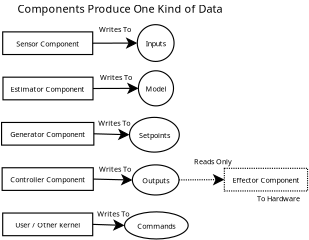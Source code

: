 <?xml version="1.0" encoding="UTF-8"?>
<dia:diagram xmlns:dia="http://www.lysator.liu.se/~alla/dia/"><dia:layer name="Background" visible="true"><dia:object type="Flowchart - Box" version="0" id="O0"><dia:attribute name="obj_pos"><dia:point val="15.025,11"/></dia:attribute><dia:attribute name="obj_bb"><dia:rectangle val="14.975,10.95;23.025,13.05"/></dia:attribute><dia:attribute name="elem_corner"><dia:point val="15.025,11"/></dia:attribute><dia:attribute name="elem_width"><dia:real val="7.95"/></dia:attribute><dia:attribute name="elem_height"><dia:real val="2"/></dia:attribute><dia:attribute name="show_background"><dia:boolean val="true"/></dia:attribute><dia:attribute name="padding"><dia:real val="0.5"/></dia:attribute><dia:attribute name="text"><dia:composite type="text"><dia:attribute name="string"><dia:string>#Estimator Component#</dia:string></dia:attribute><dia:attribute name="font"><dia:font family="sans" style="0" name="Courier"/></dia:attribute><dia:attribute name="height"><dia:real val="0.8"/></dia:attribute><dia:attribute name="pos"><dia:point val="19,12.3"/></dia:attribute><dia:attribute name="color"><dia:color val="#000000"/></dia:attribute><dia:attribute name="alignment"><dia:enum val="1"/></dia:attribute></dia:composite></dia:attribute></dia:object><dia:object type="Flowchart - Ellipse" version="0" id="O1"><dia:attribute name="obj_pos"><dia:point val="27,10.45"/></dia:attribute><dia:attribute name="obj_bb"><dia:rectangle val="26.95,10.4;30.122,13.572"/></dia:attribute><dia:attribute name="elem_corner"><dia:point val="27,10.45"/></dia:attribute><dia:attribute name="elem_width"><dia:real val="3.072"/></dia:attribute><dia:attribute name="elem_height"><dia:real val="3.072"/></dia:attribute><dia:attribute name="show_background"><dia:boolean val="true"/></dia:attribute><dia:attribute name="padding"><dia:real val="0.354"/></dia:attribute><dia:attribute name="text"><dia:composite type="text"><dia:attribute name="string"><dia:string>#Model#</dia:string></dia:attribute><dia:attribute name="font"><dia:font family="sans" style="0" name="Courier"/></dia:attribute><dia:attribute name="height"><dia:real val="0.8"/></dia:attribute><dia:attribute name="pos"><dia:point val="28.536,12.286"/></dia:attribute><dia:attribute name="color"><dia:color val="#000000"/></dia:attribute><dia:attribute name="alignment"><dia:enum val="1"/></dia:attribute></dia:composite></dia:attribute></dia:object><dia:object type="Standard - Line" version="0" id="O2"><dia:attribute name="obj_pos"><dia:point val="22.975,12"/></dia:attribute><dia:attribute name="obj_bb"><dia:rectangle val="22.925,11.186;27.053,12.786"/></dia:attribute><dia:attribute name="conn_endpoints"><dia:point val="22.975,12"/><dia:point val="27,11.986"/></dia:attribute><dia:attribute name="numcp"><dia:int val="1"/></dia:attribute><dia:attribute name="end_arrow"><dia:enum val="22"/></dia:attribute><dia:attribute name="end_arrow_length"><dia:real val="0.8"/></dia:attribute><dia:attribute name="end_arrow_width"><dia:real val="0.8"/></dia:attribute><dia:connections><dia:connection handle="0" to="O0" connection="8"/><dia:connection handle="1" to="O1" connection="8"/></dia:connections></dia:object><dia:object type="Flowchart - Box" version="0" id="O3"><dia:attribute name="obj_pos"><dia:point val="14.9,15"/></dia:attribute><dia:attribute name="obj_bb"><dia:rectangle val="14.85,14.95;23.1,17.05"/></dia:attribute><dia:attribute name="elem_corner"><dia:point val="14.9,15"/></dia:attribute><dia:attribute name="elem_width"><dia:real val="8.15"/></dia:attribute><dia:attribute name="elem_height"><dia:real val="2"/></dia:attribute><dia:attribute name="show_background"><dia:boolean val="true"/></dia:attribute><dia:attribute name="padding"><dia:real val="0.5"/></dia:attribute><dia:attribute name="text"><dia:composite type="text"><dia:attribute name="string"><dia:string>#Generator Component#</dia:string></dia:attribute><dia:attribute name="font"><dia:font family="sans" style="0" name="Courier"/></dia:attribute><dia:attribute name="height"><dia:real val="0.8"/></dia:attribute><dia:attribute name="pos"><dia:point val="18.975,16.3"/></dia:attribute><dia:attribute name="color"><dia:color val="#000000"/></dia:attribute><dia:attribute name="alignment"><dia:enum val="1"/></dia:attribute></dia:composite></dia:attribute></dia:object><dia:object type="Flowchart - Ellipse" version="0" id="O4"><dia:attribute name="obj_pos"><dia:point val="26.2,14.55"/></dia:attribute><dia:attribute name="obj_bb"><dia:rectangle val="26.15,14.5;30.647,17.669"/></dia:attribute><dia:attribute name="elem_corner"><dia:point val="26.2,14.55"/></dia:attribute><dia:attribute name="elem_width"><dia:real val="4.397"/></dia:attribute><dia:attribute name="elem_height"><dia:real val="3.069"/></dia:attribute><dia:attribute name="show_background"><dia:boolean val="true"/></dia:attribute><dia:attribute name="padding"><dia:real val="0.354"/></dia:attribute><dia:attribute name="text"><dia:composite type="text"><dia:attribute name="string"><dia:string>#Setpoints#</dia:string></dia:attribute><dia:attribute name="font"><dia:font family="sans" style="0" name="Courier"/></dia:attribute><dia:attribute name="height"><dia:real val="0.8"/></dia:attribute><dia:attribute name="pos"><dia:point val="28.399,16.384"/></dia:attribute><dia:attribute name="color"><dia:color val="#000000"/></dia:attribute><dia:attribute name="alignment"><dia:enum val="1"/></dia:attribute></dia:composite></dia:attribute></dia:object><dia:object type="Standard - Line" version="0" id="O5"><dia:attribute name="obj_pos"><dia:point val="23.05,16"/></dia:attribute><dia:attribute name="obj_bb"><dia:rectangle val="22.999,15.284;26.271,16.886"/></dia:attribute><dia:attribute name="conn_endpoints"><dia:point val="23.05,16"/><dia:point val="26.2,16.084"/></dia:attribute><dia:attribute name="numcp"><dia:int val="1"/></dia:attribute><dia:attribute name="end_arrow"><dia:enum val="22"/></dia:attribute><dia:attribute name="end_arrow_length"><dia:real val="0.8"/></dia:attribute><dia:attribute name="end_arrow_width"><dia:real val="0.8"/></dia:attribute><dia:connections><dia:connection handle="0" to="O3" connection="8"/><dia:connection handle="1" to="O4" connection="8"/></dia:connections></dia:object><dia:object type="Flowchart - Box" version="0" id="O6"><dia:attribute name="obj_pos"><dia:point val="14.95,19"/></dia:attribute><dia:attribute name="obj_bb"><dia:rectangle val="14.9,18.95;23.05,21.05"/></dia:attribute><dia:attribute name="elem_corner"><dia:point val="14.95,19"/></dia:attribute><dia:attribute name="elem_width"><dia:real val="8.05"/></dia:attribute><dia:attribute name="elem_height"><dia:real val="2"/></dia:attribute><dia:attribute name="show_background"><dia:boolean val="true"/></dia:attribute><dia:attribute name="padding"><dia:real val="0.5"/></dia:attribute><dia:attribute name="text"><dia:composite type="text"><dia:attribute name="string"><dia:string>#Controller Component#</dia:string></dia:attribute><dia:attribute name="font"><dia:font family="sans" style="0" name="Courier"/></dia:attribute><dia:attribute name="height"><dia:real val="0.8"/></dia:attribute><dia:attribute name="pos"><dia:point val="18.975,20.3"/></dia:attribute><dia:attribute name="color"><dia:color val="#000000"/></dia:attribute><dia:attribute name="alignment"><dia:enum val="1"/></dia:attribute></dia:composite></dia:attribute></dia:object><dia:object type="Flowchart - Ellipse" version="0" id="O7"><dia:attribute name="obj_pos"><dia:point val="26.452,18.746"/></dia:attribute><dia:attribute name="obj_bb"><dia:rectangle val="26.402,18.696;30.62,21.457"/></dia:attribute><dia:attribute name="elem_corner"><dia:point val="26.452,18.746"/></dia:attribute><dia:attribute name="elem_width"><dia:real val="4.119"/></dia:attribute><dia:attribute name="elem_height"><dia:real val="2.66"/></dia:attribute><dia:attribute name="show_background"><dia:boolean val="true"/></dia:attribute><dia:attribute name="padding"><dia:real val="0.354"/></dia:attribute><dia:attribute name="text"><dia:composite type="text"><dia:attribute name="string"><dia:string>#Outputs#</dia:string></dia:attribute><dia:attribute name="font"><dia:font family="sans" style="0" name="Courier"/></dia:attribute><dia:attribute name="height"><dia:real val="0.8"/></dia:attribute><dia:attribute name="pos"><dia:point val="28.511,20.377"/></dia:attribute><dia:attribute name="color"><dia:color val="#000000"/></dia:attribute><dia:attribute name="alignment"><dia:enum val="1"/></dia:attribute></dia:composite></dia:attribute></dia:object><dia:object type="Standard - Line" version="0" id="O8"><dia:attribute name="obj_pos"><dia:point val="23,20"/></dia:attribute><dia:attribute name="obj_bb"><dia:rectangle val="22.949,19.282;26.526,20.884"/></dia:attribute><dia:attribute name="conn_endpoints"><dia:point val="23,20"/><dia:point val="26.457,20.084"/></dia:attribute><dia:attribute name="numcp"><dia:int val="1"/></dia:attribute><dia:attribute name="end_arrow"><dia:enum val="22"/></dia:attribute><dia:attribute name="end_arrow_length"><dia:real val="0.8"/></dia:attribute><dia:attribute name="end_arrow_width"><dia:real val="0.8"/></dia:attribute><dia:connections><dia:connection handle="0" to="O6" connection="8"/><dia:connection handle="1" to="O7" connection="8"/></dia:connections></dia:object><dia:object type="Flowchart - Box" version="0" id="O9"><dia:attribute name="obj_pos"><dia:point val="15,23"/></dia:attribute><dia:attribute name="obj_bb"><dia:rectangle val="14.95,22.95;23,25.05"/></dia:attribute><dia:attribute name="elem_corner"><dia:point val="15,23"/></dia:attribute><dia:attribute name="elem_width"><dia:real val="7.95"/></dia:attribute><dia:attribute name="elem_height"><dia:real val="2"/></dia:attribute><dia:attribute name="show_background"><dia:boolean val="true"/></dia:attribute><dia:attribute name="padding"><dia:real val="0.5"/></dia:attribute><dia:attribute name="text"><dia:composite type="text"><dia:attribute name="string"><dia:string>#User / Other kernel#</dia:string></dia:attribute><dia:attribute name="font"><dia:font family="sans" style="0" name="Courier"/></dia:attribute><dia:attribute name="height"><dia:real val="0.8"/></dia:attribute><dia:attribute name="pos"><dia:point val="18.975,24.3"/></dia:attribute><dia:attribute name="color"><dia:color val="#000000"/></dia:attribute><dia:attribute name="alignment"><dia:enum val="1"/></dia:attribute></dia:composite></dia:attribute></dia:object><dia:object type="Flowchart - Ellipse" version="0" id="O10"><dia:attribute name="obj_pos"><dia:point val="25.761,22.895"/></dia:attribute><dia:attribute name="obj_bb"><dia:rectangle val="25.711,22.845;31.431,25.34"/></dia:attribute><dia:attribute name="elem_corner"><dia:point val="25.761,22.895"/></dia:attribute><dia:attribute name="elem_width"><dia:real val="5.62"/></dia:attribute><dia:attribute name="elem_height"><dia:real val="2.395"/></dia:attribute><dia:attribute name="show_background"><dia:boolean val="true"/></dia:attribute><dia:attribute name="padding"><dia:real val="0.354"/></dia:attribute><dia:attribute name="text"><dia:composite type="text"><dia:attribute name="string"><dia:string>#Commands#</dia:string></dia:attribute><dia:attribute name="font"><dia:font family="sans" style="0" name="Courier"/></dia:attribute><dia:attribute name="height"><dia:real val="0.8"/></dia:attribute><dia:attribute name="pos"><dia:point val="28.571,24.392"/></dia:attribute><dia:attribute name="color"><dia:color val="#000000"/></dia:attribute><dia:attribute name="alignment"><dia:enum val="1"/></dia:attribute></dia:composite></dia:attribute></dia:object><dia:object type="Standard - Line" version="0" id="O11"><dia:attribute name="obj_pos"><dia:point val="22.95,24"/></dia:attribute><dia:attribute name="obj_bb"><dia:rectangle val="22.898,23.291;25.837,24.894"/></dia:attribute><dia:attribute name="conn_endpoints"><dia:point val="22.95,24"/><dia:point val="25.761,24.092"/></dia:attribute><dia:attribute name="numcp"><dia:int val="1"/></dia:attribute><dia:attribute name="end_arrow"><dia:enum val="22"/></dia:attribute><dia:attribute name="end_arrow_length"><dia:real val="0.8"/></dia:attribute><dia:attribute name="end_arrow_width"><dia:real val="0.8"/></dia:attribute><dia:connections><dia:connection handle="0" to="O9" connection="8"/><dia:connection handle="1" to="O10" connection="8"/></dia:connections></dia:object><dia:object type="Flowchart - Box" version="0" id="O12"><dia:attribute name="obj_pos"><dia:point val="15,7"/></dia:attribute><dia:attribute name="obj_bb"><dia:rectangle val="14.95,6.95;23,9.05"/></dia:attribute><dia:attribute name="elem_corner"><dia:point val="15,7"/></dia:attribute><dia:attribute name="elem_width"><dia:real val="7.95"/></dia:attribute><dia:attribute name="elem_height"><dia:real val="2"/></dia:attribute><dia:attribute name="show_background"><dia:boolean val="true"/></dia:attribute><dia:attribute name="padding"><dia:real val="0.5"/></dia:attribute><dia:attribute name="text"><dia:composite type="text"><dia:attribute name="string"><dia:string>#Sensor Component#</dia:string></dia:attribute><dia:attribute name="font"><dia:font family="sans" style="0" name="Courier"/></dia:attribute><dia:attribute name="height"><dia:real val="0.8"/></dia:attribute><dia:attribute name="pos"><dia:point val="18.975,8.3"/></dia:attribute><dia:attribute name="color"><dia:color val="#000000"/></dia:attribute><dia:attribute name="alignment"><dia:enum val="1"/></dia:attribute></dia:composite></dia:attribute></dia:object><dia:object type="Flowchart - Ellipse" version="0" id="O13"><dia:attribute name="obj_pos"><dia:point val="26.887,6.362"/></dia:attribute><dia:attribute name="obj_bb"><dia:rectangle val="26.837,6.312;30.185,9.66"/></dia:attribute><dia:attribute name="elem_corner"><dia:point val="26.887,6.362"/></dia:attribute><dia:attribute name="elem_width"><dia:real val="3.248"/></dia:attribute><dia:attribute name="elem_height"><dia:real val="3.248"/></dia:attribute><dia:attribute name="show_background"><dia:boolean val="true"/></dia:attribute><dia:attribute name="padding"><dia:real val="0.354"/></dia:attribute><dia:attribute name="text"><dia:composite type="text"><dia:attribute name="string"><dia:string>#Inputs#</dia:string></dia:attribute><dia:attribute name="font"><dia:font family="sans" style="0" name="Courier"/></dia:attribute><dia:attribute name="height"><dia:real val="0.8"/></dia:attribute><dia:attribute name="pos"><dia:point val="28.511,8.286"/></dia:attribute><dia:attribute name="color"><dia:color val="#000000"/></dia:attribute><dia:attribute name="alignment"><dia:enum val="1"/></dia:attribute></dia:composite></dia:attribute></dia:object><dia:object type="Standard - Line" version="0" id="O14"><dia:attribute name="obj_pos"><dia:point val="22.95,8"/></dia:attribute><dia:attribute name="obj_bb"><dia:rectangle val="22.9,7.186;26.94,8.786"/></dia:attribute><dia:attribute name="conn_endpoints"><dia:point val="22.95,8"/><dia:point val="26.887,7.986"/></dia:attribute><dia:attribute name="numcp"><dia:int val="1"/></dia:attribute><dia:attribute name="end_arrow"><dia:enum val="22"/></dia:attribute><dia:attribute name="end_arrow_length"><dia:real val="0.8"/></dia:attribute><dia:attribute name="end_arrow_width"><dia:real val="0.8"/></dia:attribute><dia:connections><dia:connection handle="0" to="O12" connection="8"/><dia:connection handle="1" to="O13" connection="8"/></dia:connections></dia:object><dia:object type="Flowchart - Box" version="0" id="O15"><dia:attribute name="obj_pos"><dia:point val="34.575,19.05"/></dia:attribute><dia:attribute name="obj_bb"><dia:rectangle val="34.525,19;41.975,21.1"/></dia:attribute><dia:attribute name="elem_corner"><dia:point val="34.575,19.05"/></dia:attribute><dia:attribute name="elem_width"><dia:real val="7.35"/></dia:attribute><dia:attribute name="elem_height"><dia:real val="2"/></dia:attribute><dia:attribute name="show_background"><dia:boolean val="true"/></dia:attribute><dia:attribute name="line_style"><dia:enum val="4"/></dia:attribute><dia:attribute name="padding"><dia:real val="0.5"/></dia:attribute><dia:attribute name="text"><dia:composite type="text"><dia:attribute name="string"><dia:string>#Effector Component#</dia:string></dia:attribute><dia:attribute name="font"><dia:font family="sans" style="0" name="Courier"/></dia:attribute><dia:attribute name="height"><dia:real val="0.8"/></dia:attribute><dia:attribute name="pos"><dia:point val="38.25,20.35"/></dia:attribute><dia:attribute name="color"><dia:color val="#000000"/></dia:attribute><dia:attribute name="alignment"><dia:enum val="1"/></dia:attribute></dia:composite></dia:attribute></dia:object><dia:object type="Standard - Line" version="0" id="O16"><dia:attribute name="obj_pos"><dia:point val="30.57,20.076"/></dia:attribute><dia:attribute name="obj_bb"><dia:rectangle val="30.52,19.25;34.63,20.85"/></dia:attribute><dia:attribute name="conn_endpoints"><dia:point val="30.57,20.076"/><dia:point val="34.575,20.05"/></dia:attribute><dia:attribute name="numcp"><dia:int val="1"/></dia:attribute><dia:attribute name="line_style"><dia:enum val="4"/></dia:attribute><dia:attribute name="end_arrow"><dia:enum val="22"/></dia:attribute><dia:attribute name="end_arrow_length"><dia:real val="0.8"/></dia:attribute><dia:attribute name="end_arrow_width"><dia:real val="0.8"/></dia:attribute><dia:connections><dia:connection handle="0" to="O7" connection="0"/><dia:connection handle="1" to="O15" connection="7"/></dia:connections></dia:object><dia:object type="Standard - Text" version="0" id="O17"><dia:attribute name="obj_pos"><dia:point val="23.5,7"/></dia:attribute><dia:attribute name="obj_bb"><dia:rectangle val="23.477,6.277;26.45,7.345"/></dia:attribute><dia:attribute name="text"><dia:composite type="text"><dia:attribute name="string"><dia:string>#Writes To#</dia:string></dia:attribute><dia:attribute name="font"><dia:font family="sans" style="0" name="Courier"/></dia:attribute><dia:attribute name="height"><dia:real val="0.8"/></dia:attribute><dia:attribute name="pos"><dia:point val="23.5,7"/></dia:attribute><dia:attribute name="color"><dia:color val="#000000"/></dia:attribute><dia:attribute name="alignment"><dia:enum val="0"/></dia:attribute></dia:composite></dia:attribute></dia:object><dia:object type="Standard - Text" version="0" id="O18"><dia:attribute name="obj_pos"><dia:point val="23.595,11.245"/></dia:attribute><dia:attribute name="obj_bb"><dia:rectangle val="23.595,10.523;26.567,11.59"/></dia:attribute><dia:attribute name="text"><dia:composite type="text"><dia:attribute name="string"><dia:string>#Writes To#</dia:string></dia:attribute><dia:attribute name="font"><dia:font family="sans" style="0" name="Courier"/></dia:attribute><dia:attribute name="height"><dia:real val="0.8"/></dia:attribute><dia:attribute name="pos"><dia:point val="23.595,11.245"/></dia:attribute><dia:attribute name="color"><dia:color val="#000000"/></dia:attribute><dia:attribute name="alignment"><dia:enum val="0"/></dia:attribute></dia:composite></dia:attribute></dia:object><dia:object type="Standard - Text" version="0" id="O19"><dia:attribute name="obj_pos"><dia:point val="23.45,15.3"/></dia:attribute><dia:attribute name="obj_bb"><dia:rectangle val="23.45,14.6;26.4,15.6"/></dia:attribute><dia:attribute name="text"><dia:composite type="text"><dia:attribute name="string"><dia:string>#Writes To#</dia:string></dia:attribute><dia:attribute name="font"><dia:font family="sans" style="0" name="Courier"/></dia:attribute><dia:attribute name="height"><dia:real val="0.8"/></dia:attribute><dia:attribute name="pos"><dia:point val="23.45,15.3"/></dia:attribute><dia:attribute name="color"><dia:color val="#000000"/></dia:attribute><dia:attribute name="alignment"><dia:enum val="0"/></dia:attribute></dia:composite></dia:attribute></dia:object><dia:object type="Standard - Text" version="0" id="O20"><dia:attribute name="obj_pos"><dia:point val="23.5,19.35"/></dia:attribute><dia:attribute name="obj_bb"><dia:rectangle val="23.5,18.65;26.45,19.65"/></dia:attribute><dia:attribute name="text"><dia:composite type="text"><dia:attribute name="string"><dia:string>#Writes To#</dia:string></dia:attribute><dia:attribute name="font"><dia:font family="sans" style="0" name="Courier"/></dia:attribute><dia:attribute name="height"><dia:real val="0.8"/></dia:attribute><dia:attribute name="pos"><dia:point val="23.5,19.35"/></dia:attribute><dia:attribute name="color"><dia:color val="#000000"/></dia:attribute><dia:attribute name="alignment"><dia:enum val="0"/></dia:attribute></dia:composite></dia:attribute></dia:object><dia:object type="Standard - Text" version="0" id="O21"><dia:attribute name="obj_pos"><dia:point val="23.35,23.3"/></dia:attribute><dia:attribute name="obj_bb"><dia:rectangle val="23.35,22.6;26.3,23.6"/></dia:attribute><dia:attribute name="text"><dia:composite type="text"><dia:attribute name="string"><dia:string>#Writes To#</dia:string></dia:attribute><dia:attribute name="font"><dia:font family="sans" style="0" name="Courier"/></dia:attribute><dia:attribute name="height"><dia:real val="0.8"/></dia:attribute><dia:attribute name="pos"><dia:point val="23.35,23.3"/></dia:attribute><dia:attribute name="color"><dia:color val="#000000"/></dia:attribute><dia:attribute name="alignment"><dia:enum val="0"/></dia:attribute></dia:composite></dia:attribute></dia:object><dia:object type="Standard - Text" version="0" id="O22"><dia:attribute name="obj_pos"><dia:point val="31.9,18.7"/></dia:attribute><dia:attribute name="obj_bb"><dia:rectangle val="31.9,17.977;35.472,19.045"/></dia:attribute><dia:attribute name="text"><dia:composite type="text"><dia:attribute name="string"><dia:string>#Reads Only#</dia:string></dia:attribute><dia:attribute name="font"><dia:font family="sans" style="0" name="Courier"/></dia:attribute><dia:attribute name="height"><dia:real val="0.8"/></dia:attribute><dia:attribute name="pos"><dia:point val="31.9,18.7"/></dia:attribute><dia:attribute name="color"><dia:color val="#000000"/></dia:attribute><dia:attribute name="alignment"><dia:enum val="0"/></dia:attribute></dia:composite></dia:attribute></dia:object><dia:object type="Standard - Text" version="0" id="O23"><dia:attribute name="obj_pos"><dia:point val="25.35,5.3"/></dia:attribute><dia:attribute name="obj_bb"><dia:rectangle val="16.6,4.269;34.131,5.812"/></dia:attribute><dia:attribute name="text"><dia:composite type="text"><dia:attribute name="string"><dia:string>#Components Produce One Kind of Data#</dia:string></dia:attribute><dia:attribute name="font"><dia:font family="sans" style="0" name="Courier"/></dia:attribute><dia:attribute name="height"><dia:real val="1.2"/></dia:attribute><dia:attribute name="pos"><dia:point val="25.35,5.3"/></dia:attribute><dia:attribute name="color"><dia:color val="#000000"/></dia:attribute><dia:attribute name="alignment"><dia:enum val="1"/></dia:attribute></dia:composite></dia:attribute></dia:object><dia:object type="Standard - Text" version="0" id="O24"><dia:attribute name="obj_pos"><dia:point val="37.45,21.95"/></dia:attribute><dia:attribute name="obj_bb"><dia:rectangle val="37.45,21.227;41.472,22.295"/></dia:attribute><dia:attribute name="text"><dia:composite type="text"><dia:attribute name="string"><dia:string>#To Hardware#</dia:string></dia:attribute><dia:attribute name="font"><dia:font family="sans" style="0" name="Courier"/></dia:attribute><dia:attribute name="height"><dia:real val="0.8"/></dia:attribute><dia:attribute name="pos"><dia:point val="37.45,21.95"/></dia:attribute><dia:attribute name="color"><dia:color val="#000000"/></dia:attribute><dia:attribute name="alignment"><dia:enum val="0"/></dia:attribute></dia:composite></dia:attribute></dia:object></dia:layer></dia:diagram>
